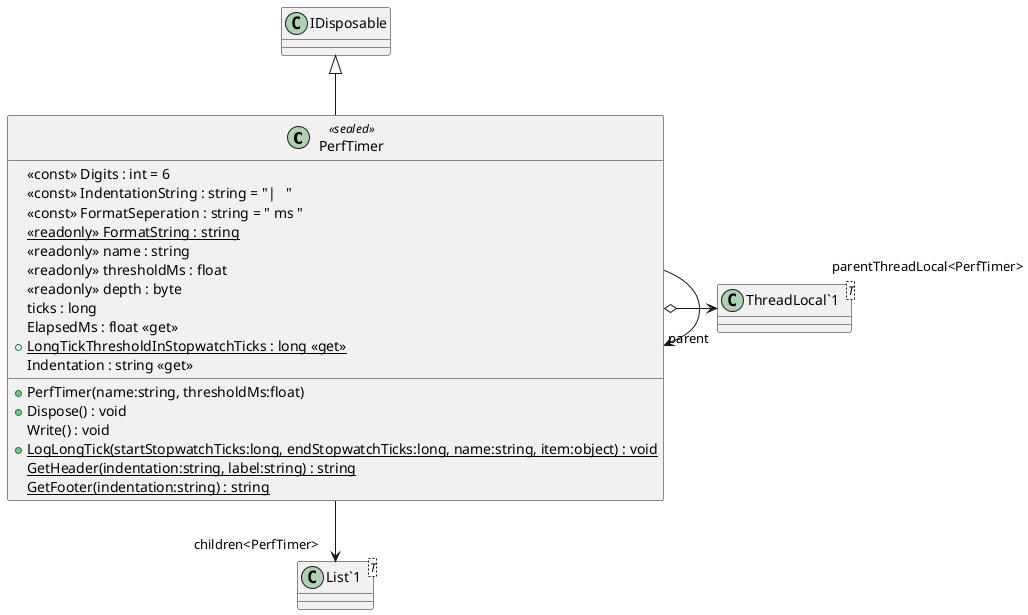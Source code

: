 @startuml
class PerfTimer <<sealed>> {
    <<const>> Digits : int = 6
    <<const>> IndentationString : string = "|   "
    <<const>> FormatSeperation : string = " ms "
    {static} <<readonly>> FormatString : string
    <<readonly>> name : string
    <<readonly>> thresholdMs : float
    <<readonly>> depth : byte
    ticks : long
    + PerfTimer(name:string, thresholdMs:float)
    + Dispose() : void
    Write() : void
    ElapsedMs : float <<get>>
    + {static} LogLongTick(startStopwatchTicks:long, endStopwatchTicks:long, name:string, item:object) : void
    + {static} LongTickThresholdInStopwatchTicks : long <<get>>
    {static} GetHeader(indentation:string, label:string) : string
    {static} GetFooter(indentation:string) : string
    Indentation : string <<get>>
}
class "List`1"<T> {
}
class "ThreadLocal`1"<T> {
}
IDisposable <|-- PerfTimer
PerfTimer --> "parent" PerfTimer
PerfTimer --> "children<PerfTimer>" "List`1"
PerfTimer o-> "parentThreadLocal<PerfTimer>" "ThreadLocal`1"
@enduml
